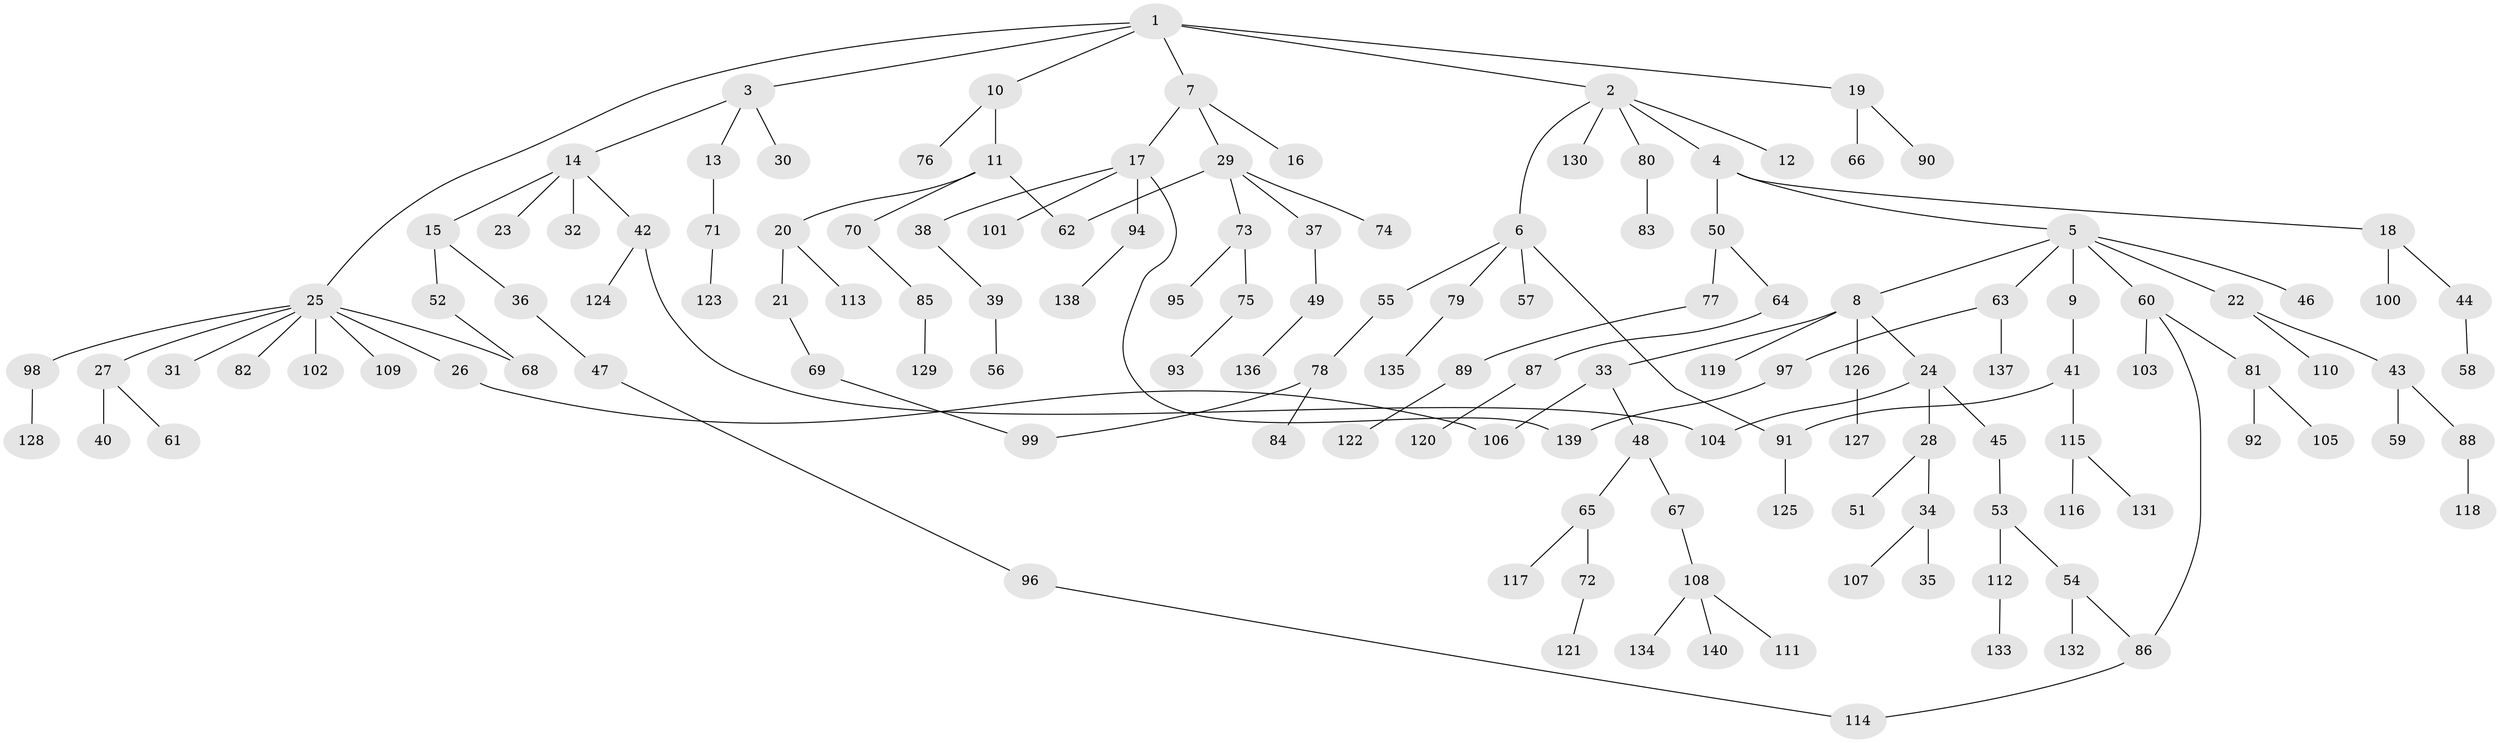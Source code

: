 // Generated by graph-tools (version 1.1) at 2025/49/03/09/25 03:49:21]
// undirected, 140 vertices, 148 edges
graph export_dot {
graph [start="1"]
  node [color=gray90,style=filled];
  1;
  2;
  3;
  4;
  5;
  6;
  7;
  8;
  9;
  10;
  11;
  12;
  13;
  14;
  15;
  16;
  17;
  18;
  19;
  20;
  21;
  22;
  23;
  24;
  25;
  26;
  27;
  28;
  29;
  30;
  31;
  32;
  33;
  34;
  35;
  36;
  37;
  38;
  39;
  40;
  41;
  42;
  43;
  44;
  45;
  46;
  47;
  48;
  49;
  50;
  51;
  52;
  53;
  54;
  55;
  56;
  57;
  58;
  59;
  60;
  61;
  62;
  63;
  64;
  65;
  66;
  67;
  68;
  69;
  70;
  71;
  72;
  73;
  74;
  75;
  76;
  77;
  78;
  79;
  80;
  81;
  82;
  83;
  84;
  85;
  86;
  87;
  88;
  89;
  90;
  91;
  92;
  93;
  94;
  95;
  96;
  97;
  98;
  99;
  100;
  101;
  102;
  103;
  104;
  105;
  106;
  107;
  108;
  109;
  110;
  111;
  112;
  113;
  114;
  115;
  116;
  117;
  118;
  119;
  120;
  121;
  122;
  123;
  124;
  125;
  126;
  127;
  128;
  129;
  130;
  131;
  132;
  133;
  134;
  135;
  136;
  137;
  138;
  139;
  140;
  1 -- 2;
  1 -- 3;
  1 -- 7;
  1 -- 10;
  1 -- 19;
  1 -- 25;
  2 -- 4;
  2 -- 6;
  2 -- 12;
  2 -- 80;
  2 -- 130;
  3 -- 13;
  3 -- 14;
  3 -- 30;
  4 -- 5;
  4 -- 18;
  4 -- 50;
  5 -- 8;
  5 -- 9;
  5 -- 22;
  5 -- 46;
  5 -- 60;
  5 -- 63;
  6 -- 55;
  6 -- 57;
  6 -- 79;
  6 -- 91;
  7 -- 16;
  7 -- 17;
  7 -- 29;
  8 -- 24;
  8 -- 33;
  8 -- 119;
  8 -- 126;
  9 -- 41;
  10 -- 11;
  10 -- 76;
  11 -- 20;
  11 -- 62;
  11 -- 70;
  13 -- 71;
  14 -- 15;
  14 -- 23;
  14 -- 32;
  14 -- 42;
  15 -- 36;
  15 -- 52;
  17 -- 38;
  17 -- 94;
  17 -- 101;
  17 -- 139;
  18 -- 44;
  18 -- 100;
  19 -- 66;
  19 -- 90;
  20 -- 21;
  20 -- 113;
  21 -- 69;
  22 -- 43;
  22 -- 110;
  24 -- 28;
  24 -- 45;
  24 -- 104;
  25 -- 26;
  25 -- 27;
  25 -- 31;
  25 -- 68;
  25 -- 82;
  25 -- 98;
  25 -- 102;
  25 -- 109;
  26 -- 106;
  27 -- 40;
  27 -- 61;
  28 -- 34;
  28 -- 51;
  29 -- 37;
  29 -- 73;
  29 -- 74;
  29 -- 62;
  33 -- 48;
  33 -- 106;
  34 -- 35;
  34 -- 107;
  36 -- 47;
  37 -- 49;
  38 -- 39;
  39 -- 56;
  41 -- 115;
  41 -- 91;
  42 -- 124;
  42 -- 104;
  43 -- 59;
  43 -- 88;
  44 -- 58;
  45 -- 53;
  47 -- 96;
  48 -- 65;
  48 -- 67;
  49 -- 136;
  50 -- 64;
  50 -- 77;
  52 -- 68;
  53 -- 54;
  53 -- 112;
  54 -- 86;
  54 -- 132;
  55 -- 78;
  60 -- 81;
  60 -- 103;
  60 -- 86;
  63 -- 97;
  63 -- 137;
  64 -- 87;
  65 -- 72;
  65 -- 117;
  67 -- 108;
  69 -- 99;
  70 -- 85;
  71 -- 123;
  72 -- 121;
  73 -- 75;
  73 -- 95;
  75 -- 93;
  77 -- 89;
  78 -- 84;
  78 -- 99;
  79 -- 135;
  80 -- 83;
  81 -- 92;
  81 -- 105;
  85 -- 129;
  86 -- 114;
  87 -- 120;
  88 -- 118;
  89 -- 122;
  91 -- 125;
  94 -- 138;
  96 -- 114;
  97 -- 139;
  98 -- 128;
  108 -- 111;
  108 -- 134;
  108 -- 140;
  112 -- 133;
  115 -- 116;
  115 -- 131;
  126 -- 127;
}
